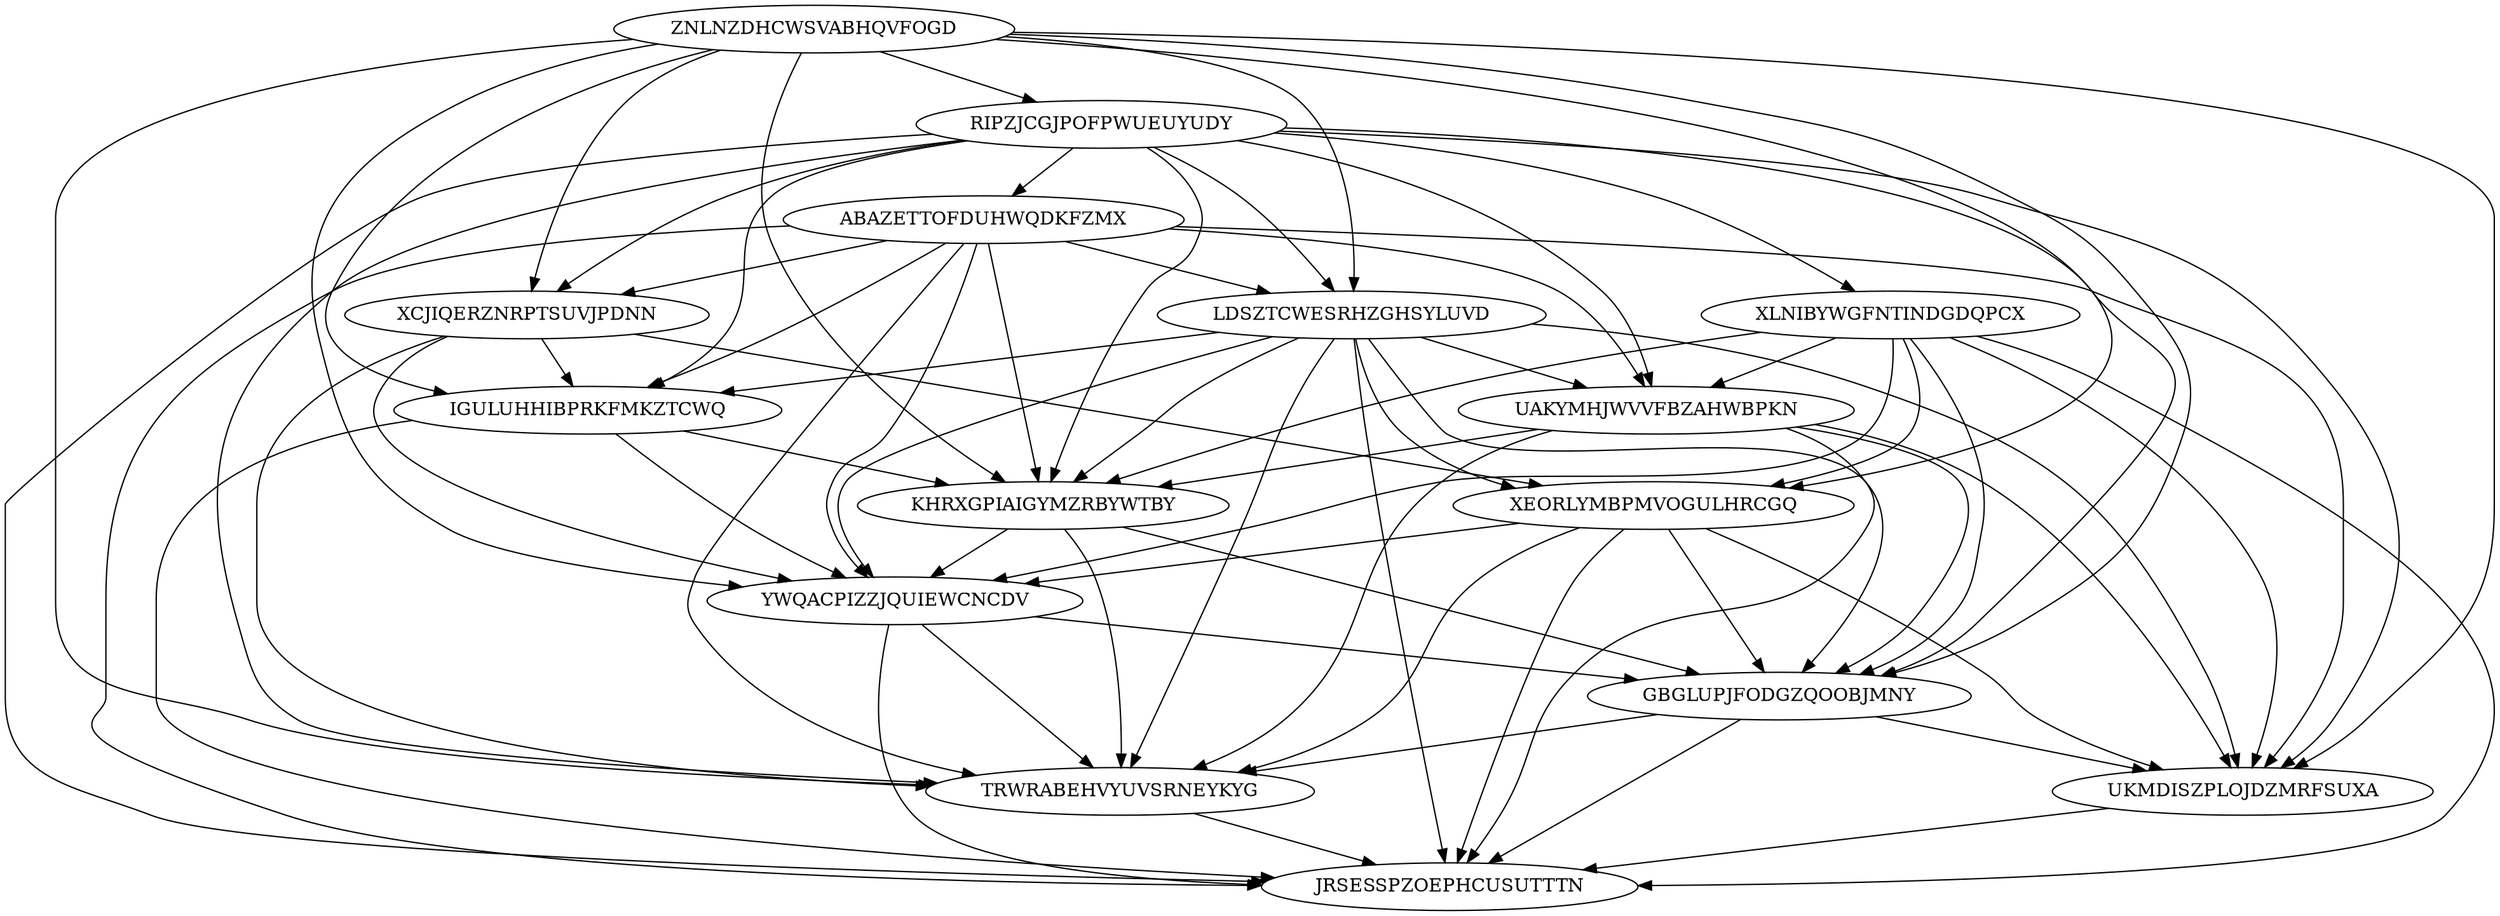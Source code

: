 digraph N15M74 {
	ZNLNZDHCWSVABHQVFOGD	[Weight=18];
	RIPZJCGJPOFPWUEUYUDY	[Weight=11];
	ABAZETTOFDUHWQDKFZMX	[Weight=17];
	XCJIQERZNRPTSUVJPDNN	[Weight=14];
	LDSZTCWESRHZGHSYLUVD	[Weight=16];
	XLNIBYWGFNTINDGDQPCX	[Weight=14];
	UAKYMHJWVVFBZAHWBPKN	[Weight=15];
	IGULUHHIBPRKFMKZTCWQ	[Weight=18];
	XEORLYMBPMVOGULHRCGQ	[Weight=18];
	KHRXGPIAIGYMZRBYWTBY	[Weight=15];
	YWQACPIZZJQUIEWCNCDV	[Weight=13];
	GBGLUPJFODGZQOOBJMNY	[Weight=15];
	UKMDISZPLOJDZMRFSUXA	[Weight=18];
	TRWRABEHVYUVSRNEYKYG	[Weight=15];
	JRSESSPZOEPHCUSUTTTN	[Weight=12];
	XEORLYMBPMVOGULHRCGQ -> JRSESSPZOEPHCUSUTTTN [Weight=10];
	ZNLNZDHCWSVABHQVFOGD -> RIPZJCGJPOFPWUEUYUDY [Weight=13];
	XLNIBYWGFNTINDGDQPCX -> JRSESSPZOEPHCUSUTTTN [Weight=11];
	LDSZTCWESRHZGHSYLUVD -> XEORLYMBPMVOGULHRCGQ [Weight=18];
	UAKYMHJWVVFBZAHWBPKN -> UKMDISZPLOJDZMRFSUXA [Weight=18];
	RIPZJCGJPOFPWUEUYUDY -> IGULUHHIBPRKFMKZTCWQ [Weight=11];
	IGULUHHIBPRKFMKZTCWQ -> YWQACPIZZJQUIEWCNCDV [Weight=18];
	XEORLYMBPMVOGULHRCGQ -> GBGLUPJFODGZQOOBJMNY [Weight=11];
	XEORLYMBPMVOGULHRCGQ -> YWQACPIZZJQUIEWCNCDV [Weight=15];
	KHRXGPIAIGYMZRBYWTBY -> TRWRABEHVYUVSRNEYKYG [Weight=20];
	LDSZTCWESRHZGHSYLUVD -> TRWRABEHVYUVSRNEYKYG [Weight=19];
	ABAZETTOFDUHWQDKFZMX -> YWQACPIZZJQUIEWCNCDV [Weight=11];
	XLNIBYWGFNTINDGDQPCX -> UAKYMHJWVVFBZAHWBPKN [Weight=16];
	YWQACPIZZJQUIEWCNCDV -> JRSESSPZOEPHCUSUTTTN [Weight=14];
	IGULUHHIBPRKFMKZTCWQ -> KHRXGPIAIGYMZRBYWTBY [Weight=12];
	XLNIBYWGFNTINDGDQPCX -> KHRXGPIAIGYMZRBYWTBY [Weight=13];
	RIPZJCGJPOFPWUEUYUDY -> UKMDISZPLOJDZMRFSUXA [Weight=14];
	UKMDISZPLOJDZMRFSUXA -> JRSESSPZOEPHCUSUTTTN [Weight=16];
	XEORLYMBPMVOGULHRCGQ -> UKMDISZPLOJDZMRFSUXA [Weight=10];
	RIPZJCGJPOFPWUEUYUDY -> UAKYMHJWVVFBZAHWBPKN [Weight=18];
	RIPZJCGJPOFPWUEUYUDY -> JRSESSPZOEPHCUSUTTTN [Weight=17];
	GBGLUPJFODGZQOOBJMNY -> UKMDISZPLOJDZMRFSUXA [Weight=17];
	UAKYMHJWVVFBZAHWBPKN -> JRSESSPZOEPHCUSUTTTN [Weight=17];
	UAKYMHJWVVFBZAHWBPKN -> KHRXGPIAIGYMZRBYWTBY [Weight=20];
	RIPZJCGJPOFPWUEUYUDY -> KHRXGPIAIGYMZRBYWTBY [Weight=18];
	ZNLNZDHCWSVABHQVFOGD -> IGULUHHIBPRKFMKZTCWQ [Weight=10];
	ZNLNZDHCWSVABHQVFOGD -> XEORLYMBPMVOGULHRCGQ [Weight=15];
	LDSZTCWESRHZGHSYLUVD -> JRSESSPZOEPHCUSUTTTN [Weight=17];
	RIPZJCGJPOFPWUEUYUDY -> XCJIQERZNRPTSUVJPDNN [Weight=17];
	XLNIBYWGFNTINDGDQPCX -> XEORLYMBPMVOGULHRCGQ [Weight=18];
	ZNLNZDHCWSVABHQVFOGD -> UKMDISZPLOJDZMRFSUXA [Weight=14];
	LDSZTCWESRHZGHSYLUVD -> GBGLUPJFODGZQOOBJMNY [Weight=12];
	LDSZTCWESRHZGHSYLUVD -> YWQACPIZZJQUIEWCNCDV [Weight=12];
	LDSZTCWESRHZGHSYLUVD -> KHRXGPIAIGYMZRBYWTBY [Weight=13];
	XLNIBYWGFNTINDGDQPCX -> UKMDISZPLOJDZMRFSUXA [Weight=15];
	RIPZJCGJPOFPWUEUYUDY -> ABAZETTOFDUHWQDKFZMX [Weight=17];
	XLNIBYWGFNTINDGDQPCX -> YWQACPIZZJQUIEWCNCDV [Weight=18];
	GBGLUPJFODGZQOOBJMNY -> TRWRABEHVYUVSRNEYKYG [Weight=14];
	XCJIQERZNRPTSUVJPDNN -> IGULUHHIBPRKFMKZTCWQ [Weight=19];
	XEORLYMBPMVOGULHRCGQ -> TRWRABEHVYUVSRNEYKYG [Weight=12];
	LDSZTCWESRHZGHSYLUVD -> UKMDISZPLOJDZMRFSUXA [Weight=20];
	ABAZETTOFDUHWQDKFZMX -> LDSZTCWESRHZGHSYLUVD [Weight=11];
	ZNLNZDHCWSVABHQVFOGD -> LDSZTCWESRHZGHSYLUVD [Weight=18];
	YWQACPIZZJQUIEWCNCDV -> TRWRABEHVYUVSRNEYKYG [Weight=10];
	ABAZETTOFDUHWQDKFZMX -> UAKYMHJWVVFBZAHWBPKN [Weight=20];
	ABAZETTOFDUHWQDKFZMX -> JRSESSPZOEPHCUSUTTTN [Weight=16];
	IGULUHHIBPRKFMKZTCWQ -> JRSESSPZOEPHCUSUTTTN [Weight=20];
	ZNLNZDHCWSVABHQVFOGD -> XCJIQERZNRPTSUVJPDNN [Weight=10];
	LDSZTCWESRHZGHSYLUVD -> UAKYMHJWVVFBZAHWBPKN [Weight=19];
	ZNLNZDHCWSVABHQVFOGD -> KHRXGPIAIGYMZRBYWTBY [Weight=13];
	UAKYMHJWVVFBZAHWBPKN -> TRWRABEHVYUVSRNEYKYG [Weight=15];
	ZNLNZDHCWSVABHQVFOGD -> TRWRABEHVYUVSRNEYKYG [Weight=15];
	ZNLNZDHCWSVABHQVFOGD -> GBGLUPJFODGZQOOBJMNY [Weight=18];
	TRWRABEHVYUVSRNEYKYG -> JRSESSPZOEPHCUSUTTTN [Weight=13];
	ABAZETTOFDUHWQDKFZMX -> IGULUHHIBPRKFMKZTCWQ [Weight=17];
	XCJIQERZNRPTSUVJPDNN -> TRWRABEHVYUVSRNEYKYG [Weight=14];
	ABAZETTOFDUHWQDKFZMX -> UKMDISZPLOJDZMRFSUXA [Weight=13];
	RIPZJCGJPOFPWUEUYUDY -> TRWRABEHVYUVSRNEYKYG [Weight=15];
	XLNIBYWGFNTINDGDQPCX -> GBGLUPJFODGZQOOBJMNY [Weight=13];
	ABAZETTOFDUHWQDKFZMX -> KHRXGPIAIGYMZRBYWTBY [Weight=18];
	UAKYMHJWVVFBZAHWBPKN -> GBGLUPJFODGZQOOBJMNY [Weight=13];
	XCJIQERZNRPTSUVJPDNN -> YWQACPIZZJQUIEWCNCDV [Weight=19];
	ABAZETTOFDUHWQDKFZMX -> XCJIQERZNRPTSUVJPDNN [Weight=10];
	KHRXGPIAIGYMZRBYWTBY -> YWQACPIZZJQUIEWCNCDV [Weight=16];
	RIPZJCGJPOFPWUEUYUDY -> LDSZTCWESRHZGHSYLUVD [Weight=12];
	YWQACPIZZJQUIEWCNCDV -> GBGLUPJFODGZQOOBJMNY [Weight=12];
	ZNLNZDHCWSVABHQVFOGD -> YWQACPIZZJQUIEWCNCDV [Weight=10];
	RIPZJCGJPOFPWUEUYUDY -> GBGLUPJFODGZQOOBJMNY [Weight=18];
	XCJIQERZNRPTSUVJPDNN -> XEORLYMBPMVOGULHRCGQ [Weight=14];
	RIPZJCGJPOFPWUEUYUDY -> XLNIBYWGFNTINDGDQPCX [Weight=19];
	LDSZTCWESRHZGHSYLUVD -> IGULUHHIBPRKFMKZTCWQ [Weight=10];
	KHRXGPIAIGYMZRBYWTBY -> GBGLUPJFODGZQOOBJMNY [Weight=10];
	ABAZETTOFDUHWQDKFZMX -> TRWRABEHVYUVSRNEYKYG [Weight=16];
	GBGLUPJFODGZQOOBJMNY -> JRSESSPZOEPHCUSUTTTN [Weight=11];
}
